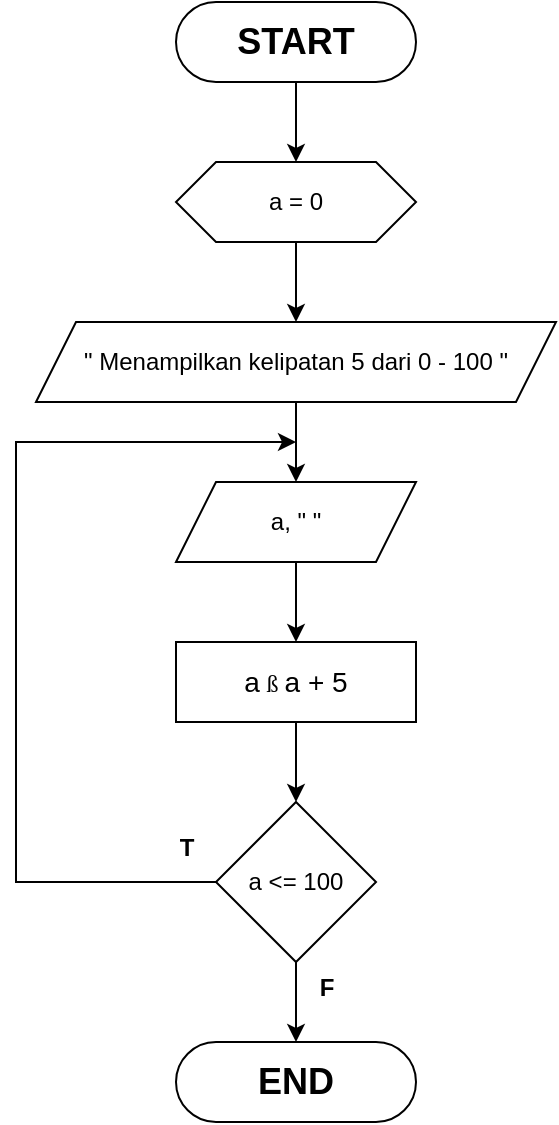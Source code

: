 <mxfile version="22.0.4" type="github">
  <diagram id="C5RBs43oDa-KdzZeNtuy" name="Page-1">
    <mxGraphModel dx="1877" dy="2872" grid="1" gridSize="10" guides="1" tooltips="1" connect="1" arrows="1" fold="1" page="1" pageScale="1" pageWidth="827" pageHeight="1169" math="0" shadow="0">
      <root>
        <mxCell id="WIyWlLk6GJQsqaUBKTNV-0" />
        <mxCell id="WIyWlLk6GJQsqaUBKTNV-1" parent="WIyWlLk6GJQsqaUBKTNV-0" />
        <mxCell id="lMB-qXwNFsFDYNb4Py0Q-7" style="edgeStyle=orthogonalEdgeStyle;rounded=0;orthogonalLoop=1;jettySize=auto;html=1;exitX=0.5;exitY=1;exitDx=0;exitDy=0;entryX=0.5;entryY=0;entryDx=0;entryDy=0;" edge="1" parent="WIyWlLk6GJQsqaUBKTNV-1" source="lMB-qXwNFsFDYNb4Py0Q-0" target="lMB-qXwNFsFDYNb4Py0Q-2">
          <mxGeometry relative="1" as="geometry" />
        </mxCell>
        <mxCell id="lMB-qXwNFsFDYNb4Py0Q-0" value="&lt;b&gt;&lt;font style=&quot;font-size: 18px;&quot;&gt;START&lt;/font&gt;&lt;/b&gt;" style="rounded=1;whiteSpace=wrap;html=1;arcSize=50;" vertex="1" parent="WIyWlLk6GJQsqaUBKTNV-1">
          <mxGeometry x="40" y="-1480" width="120" height="40" as="geometry" />
        </mxCell>
        <mxCell id="lMB-qXwNFsFDYNb4Py0Q-1" value="&lt;b&gt;&lt;font style=&quot;font-size: 18px;&quot;&gt;END&lt;/font&gt;&lt;/b&gt;" style="rounded=1;whiteSpace=wrap;html=1;arcSize=50;" vertex="1" parent="WIyWlLk6GJQsqaUBKTNV-1">
          <mxGeometry x="40" y="-960" width="120" height="40" as="geometry" />
        </mxCell>
        <mxCell id="lMB-qXwNFsFDYNb4Py0Q-8" style="edgeStyle=orthogonalEdgeStyle;rounded=0;orthogonalLoop=1;jettySize=auto;html=1;exitX=0.5;exitY=1;exitDx=0;exitDy=0;entryX=0.5;entryY=0;entryDx=0;entryDy=0;" edge="1" parent="WIyWlLk6GJQsqaUBKTNV-1" source="lMB-qXwNFsFDYNb4Py0Q-2" target="lMB-qXwNFsFDYNb4Py0Q-3">
          <mxGeometry relative="1" as="geometry" />
        </mxCell>
        <mxCell id="lMB-qXwNFsFDYNb4Py0Q-2" value="a = 0" style="shape=hexagon;perimeter=hexagonPerimeter2;whiteSpace=wrap;html=1;fixedSize=1;" vertex="1" parent="WIyWlLk6GJQsqaUBKTNV-1">
          <mxGeometry x="40" y="-1400" width="120" height="40" as="geometry" />
        </mxCell>
        <mxCell id="lMB-qXwNFsFDYNb4Py0Q-9" style="edgeStyle=orthogonalEdgeStyle;rounded=0;orthogonalLoop=1;jettySize=auto;html=1;exitX=0.5;exitY=1;exitDx=0;exitDy=0;entryX=0.5;entryY=0;entryDx=0;entryDy=0;" edge="1" parent="WIyWlLk6GJQsqaUBKTNV-1" source="lMB-qXwNFsFDYNb4Py0Q-3" target="lMB-qXwNFsFDYNb4Py0Q-4">
          <mxGeometry relative="1" as="geometry" />
        </mxCell>
        <mxCell id="lMB-qXwNFsFDYNb4Py0Q-3" value="&quot; Menampilkan kelipatan 5 dari 0 - 100 &quot;" style="shape=parallelogram;perimeter=parallelogramPerimeter;whiteSpace=wrap;html=1;fixedSize=1;" vertex="1" parent="WIyWlLk6GJQsqaUBKTNV-1">
          <mxGeometry x="-30" y="-1320" width="260" height="40" as="geometry" />
        </mxCell>
        <mxCell id="lMB-qXwNFsFDYNb4Py0Q-10" style="edgeStyle=orthogonalEdgeStyle;rounded=0;orthogonalLoop=1;jettySize=auto;html=1;exitX=0.5;exitY=1;exitDx=0;exitDy=0;entryX=0.5;entryY=0;entryDx=0;entryDy=0;" edge="1" parent="WIyWlLk6GJQsqaUBKTNV-1" source="lMB-qXwNFsFDYNb4Py0Q-4" target="lMB-qXwNFsFDYNb4Py0Q-5">
          <mxGeometry relative="1" as="geometry" />
        </mxCell>
        <mxCell id="lMB-qXwNFsFDYNb4Py0Q-4" value="a, &quot; &quot;" style="shape=parallelogram;perimeter=parallelogramPerimeter;whiteSpace=wrap;html=1;fixedSize=1;" vertex="1" parent="WIyWlLk6GJQsqaUBKTNV-1">
          <mxGeometry x="40" y="-1240" width="120" height="40" as="geometry" />
        </mxCell>
        <mxCell id="lMB-qXwNFsFDYNb4Py0Q-11" style="edgeStyle=orthogonalEdgeStyle;rounded=0;orthogonalLoop=1;jettySize=auto;html=1;exitX=0.5;exitY=1;exitDx=0;exitDy=0;entryX=0.5;entryY=0;entryDx=0;entryDy=0;" edge="1" parent="WIyWlLk6GJQsqaUBKTNV-1" source="lMB-qXwNFsFDYNb4Py0Q-5" target="lMB-qXwNFsFDYNb4Py0Q-6">
          <mxGeometry relative="1" as="geometry" />
        </mxCell>
        <mxCell id="lMB-qXwNFsFDYNb4Py0Q-5" value="&lt;p class=&quot;MsoListParagraph&quot;&gt;&lt;font style=&quot;font-size: 14px;&quot;&gt;a&lt;/font&gt;&amp;nbsp;&lt;span style=&quot;font-family: Wingdings;&quot; lang=&quot;EN-US&quot;&gt;ß&lt;/span&gt;&lt;span style=&quot;font-family:&amp;quot;Times New Roman&amp;quot;,serif&quot; lang=&quot;EN-US&quot;&gt; &lt;/span&gt;&lt;span style=&quot;&quot; lang=&quot;EN-US&quot;&gt;&lt;font style=&quot;font-size: 14px;&quot;&gt;a + 5&lt;/font&gt;&lt;/span&gt;&lt;/p&gt;" style="rounded=0;whiteSpace=wrap;html=1;" vertex="1" parent="WIyWlLk6GJQsqaUBKTNV-1">
          <mxGeometry x="40" y="-1160" width="120" height="40" as="geometry" />
        </mxCell>
        <mxCell id="lMB-qXwNFsFDYNb4Py0Q-12" style="edgeStyle=orthogonalEdgeStyle;rounded=0;orthogonalLoop=1;jettySize=auto;html=1;exitX=0.5;exitY=1;exitDx=0;exitDy=0;entryX=0.5;entryY=0;entryDx=0;entryDy=0;" edge="1" parent="WIyWlLk6GJQsqaUBKTNV-1" source="lMB-qXwNFsFDYNb4Py0Q-6" target="lMB-qXwNFsFDYNb4Py0Q-1">
          <mxGeometry relative="1" as="geometry" />
        </mxCell>
        <mxCell id="lMB-qXwNFsFDYNb4Py0Q-13" style="edgeStyle=orthogonalEdgeStyle;rounded=0;orthogonalLoop=1;jettySize=auto;html=1;exitX=0;exitY=0.5;exitDx=0;exitDy=0;" edge="1" parent="WIyWlLk6GJQsqaUBKTNV-1" source="lMB-qXwNFsFDYNb4Py0Q-6">
          <mxGeometry relative="1" as="geometry">
            <mxPoint x="100" y="-1260" as="targetPoint" />
            <Array as="points">
              <mxPoint x="-40" y="-1040" />
              <mxPoint x="-40" y="-1260" />
              <mxPoint x="100" y="-1260" />
            </Array>
          </mxGeometry>
        </mxCell>
        <mxCell id="lMB-qXwNFsFDYNb4Py0Q-6" value="a &amp;lt;= 100" style="rhombus;whiteSpace=wrap;html=1;" vertex="1" parent="WIyWlLk6GJQsqaUBKTNV-1">
          <mxGeometry x="60" y="-1080" width="80" height="80" as="geometry" />
        </mxCell>
        <mxCell id="lMB-qXwNFsFDYNb4Py0Q-14" value="&lt;b&gt;F&lt;/b&gt;" style="text;html=1;align=center;verticalAlign=middle;resizable=0;points=[];autosize=1;strokeColor=none;fillColor=none;" vertex="1" parent="WIyWlLk6GJQsqaUBKTNV-1">
          <mxGeometry x="100" y="-1002" width="30" height="30" as="geometry" />
        </mxCell>
        <mxCell id="lMB-qXwNFsFDYNb4Py0Q-15" value="&lt;b&gt;T&lt;/b&gt;" style="text;html=1;align=center;verticalAlign=middle;resizable=0;points=[];autosize=1;strokeColor=none;fillColor=none;" vertex="1" parent="WIyWlLk6GJQsqaUBKTNV-1">
          <mxGeometry x="30" y="-1072" width="30" height="30" as="geometry" />
        </mxCell>
      </root>
    </mxGraphModel>
  </diagram>
</mxfile>
